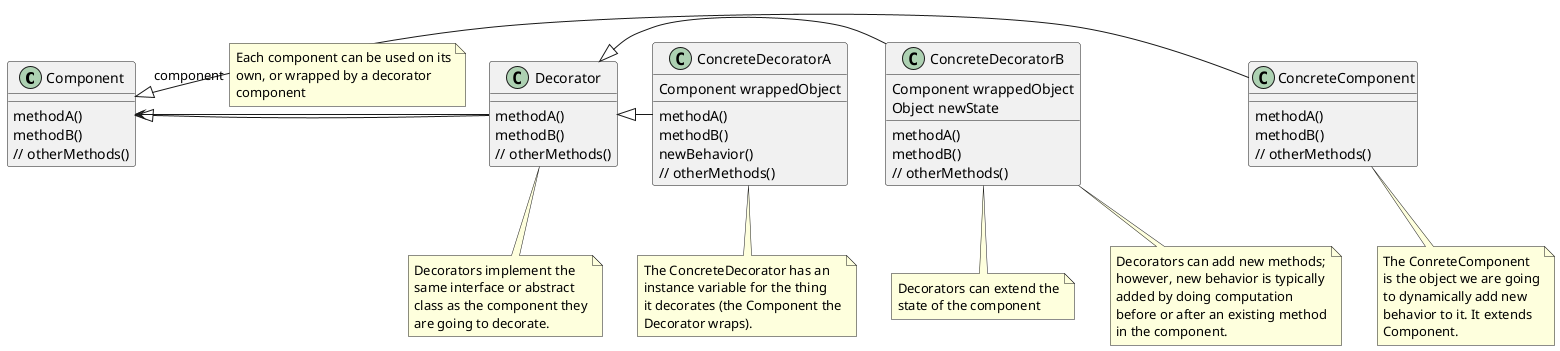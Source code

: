 # Ref https://www.petrockblock.com/2018/06/24/design-patterns-plantuml-decorator-pattern/

@startuml
skinparam componentStyle uml2

class Component
class ConcreteComponent
class Decorator
class ConcreteDecoratorA
class ConcreteDecoratorB

Component : methodA()
Component : methodB()
Component : // otherMethods()

ConcreteComponent : methodA()
ConcreteComponent : methodB()
ConcreteComponent : // otherMethods()

Decorator : methodA()
Decorator : methodB()
Decorator : // otherMethods()

ConcreteDecoratorA : Component wrappedObject
ConcreteDecoratorA : methodA()
ConcreteDecoratorA : methodB()
ConcreteDecoratorA : newBehavior()
ConcreteDecoratorA : // otherMethods()

ConcreteDecoratorB : Component wrappedObject
ConcreteDecoratorB : Object newState
ConcreteDecoratorB : methodA()
ConcreteDecoratorB : methodB()
ConcreteDecoratorB : // otherMethods()

Component <|– ConcreteComponent
Component <|– Decorator
Decorator <|– ConcreteDecoratorA
Decorator <|– ConcreteDecoratorB
Decorator –> Component : component
note right on link
Each component can be used on its
own, or wrapped by a decorator
component
end note

note bottom of ConcreteComponent
The ConreteComponent
is the object we are going
to dynamically add new
behavior to it. It extends
Component.
end note

note bottom of Decorator
Decorators implement the
same interface or abstract
class as the component they
are going to decorate.
end note

note bottom of ConcreteDecoratorB
Decorators can extend the
state of the component
end note

note bottom of ConcreteDecoratorB
Decorators can add new methods;
however, new behavior is typically
added by doing computation
before or after an existing method
in the component.
end note

note bottom of ConcreteDecoratorA
The ConcreteDecorator has an
instance variable for the thing
it decorates (the Component the
Decorator wraps).
end note
@enduml